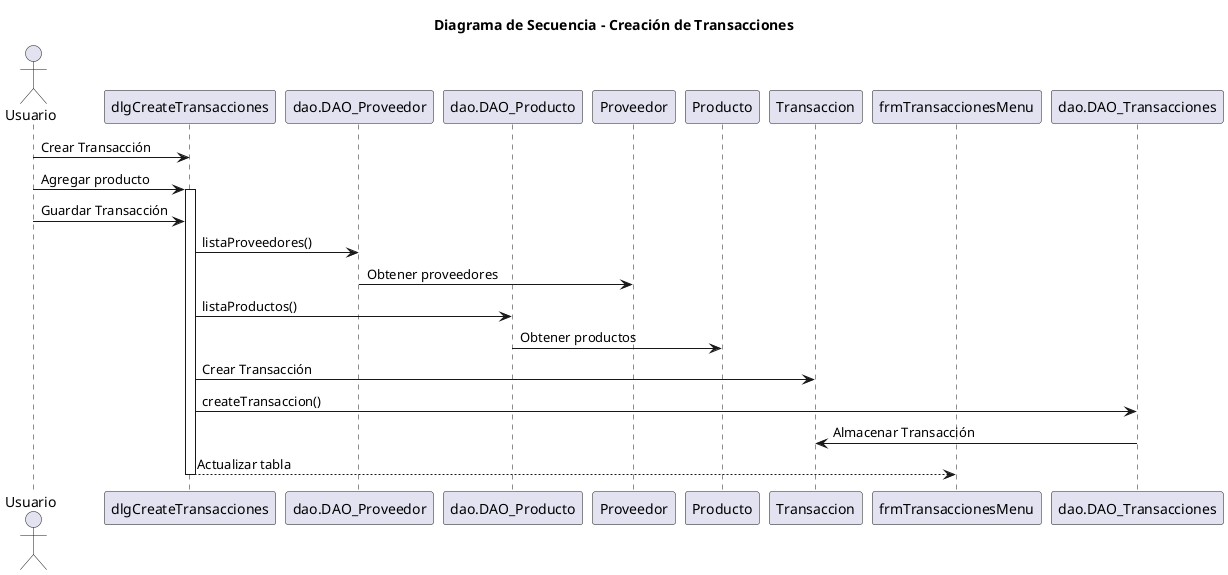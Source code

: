 @startuml

title Diagrama de Secuencia - Creación de Transacciones

actor Usuario
participant dlgCreateTransacciones
participant dao.DAO_Proveedor
participant dao.DAO_Producto
participant Proveedor
participant Producto
participant Transaccion
participant frmTransaccionesMenu

Usuario -> dlgCreateTransacciones: Crear Transacción
Usuario -> dlgCreateTransacciones: Agregar producto

activate dlgCreateTransacciones
Usuario -> dlgCreateTransacciones: Guardar Transacción
dlgCreateTransacciones -> dao.DAO_Proveedor: listaProveedores()
dao.DAO_Proveedor -> Proveedor: Obtener proveedores
dlgCreateTransacciones -> dao.DAO_Producto: listaProductos()
dao.DAO_Producto -> Producto: Obtener productos
dlgCreateTransacciones -> Transaccion: Crear Transacción
dlgCreateTransacciones -> dao.DAO_Transacciones: createTransaccion()
dao.DAO_Transacciones -> Transaccion: Almacenar Transacción
dlgCreateTransacciones --> frmTransaccionesMenu: Actualizar tabla

deactivate dlgCreateTransacciones

@enduml
